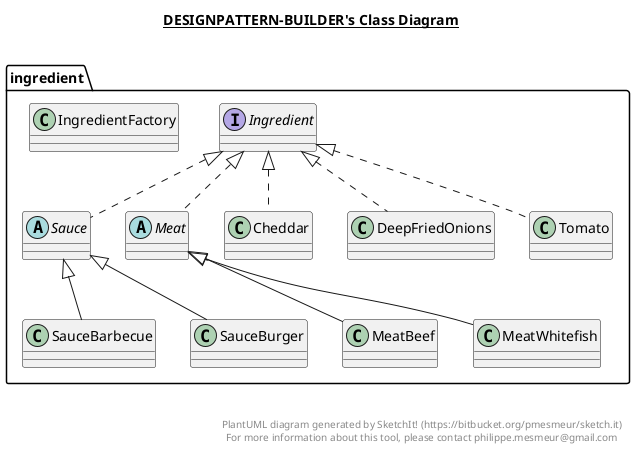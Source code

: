 @startuml

title __DESIGNPATTERN-BUILDER's Class Diagram__\n

  namespace ingredient {
    class ingredient.Cheddar {
    }
  }
  

  namespace ingredient {
    class ingredient.DeepFriedOnions {
    }
  }
  

  namespace ingredient {
    interface ingredient.Ingredient {
    }
  }
  

  namespace ingredient {
    class ingredient.IngredientFactory {
    }
  }
  

  namespace ingredient {
    abstract class ingredient.Meat {
    }
  }
  

  namespace ingredient {
    class ingredient.MeatBeef {
    }
  }
  

  namespace ingredient {
    class ingredient.MeatWhitefish {
    }
  }
  

  namespace ingredient {
    abstract class ingredient.Sauce {
    }
  }
  

  namespace ingredient {
    class ingredient.SauceBarbecue {
    }
  }
  

  namespace ingredient {
    class ingredient.SauceBurger {
    }
  }
  

  namespace ingredient {
    class ingredient.Tomato {
    }
  }
  

  ingredient.Cheddar .up.|> ingredient.Ingredient
  ingredient.DeepFriedOnions .up.|> ingredient.Ingredient
  ingredient.Meat .up.|> ingredient.Ingredient
  ingredient.MeatBeef -up-|> ingredient.Meat
  ingredient.MeatWhitefish -up-|> ingredient.Meat
  ingredient.Sauce .up.|> ingredient.Ingredient
  ingredient.SauceBarbecue -up-|> ingredient.Sauce
  ingredient.SauceBurger -up-|> ingredient.Sauce
  ingredient.Tomato .up.|> ingredient.Ingredient


right footer


PlantUML diagram generated by SketchIt! (https://bitbucket.org/pmesmeur/sketch.it)
For more information about this tool, please contact philippe.mesmeur@gmail.com
endfooter

@enduml
